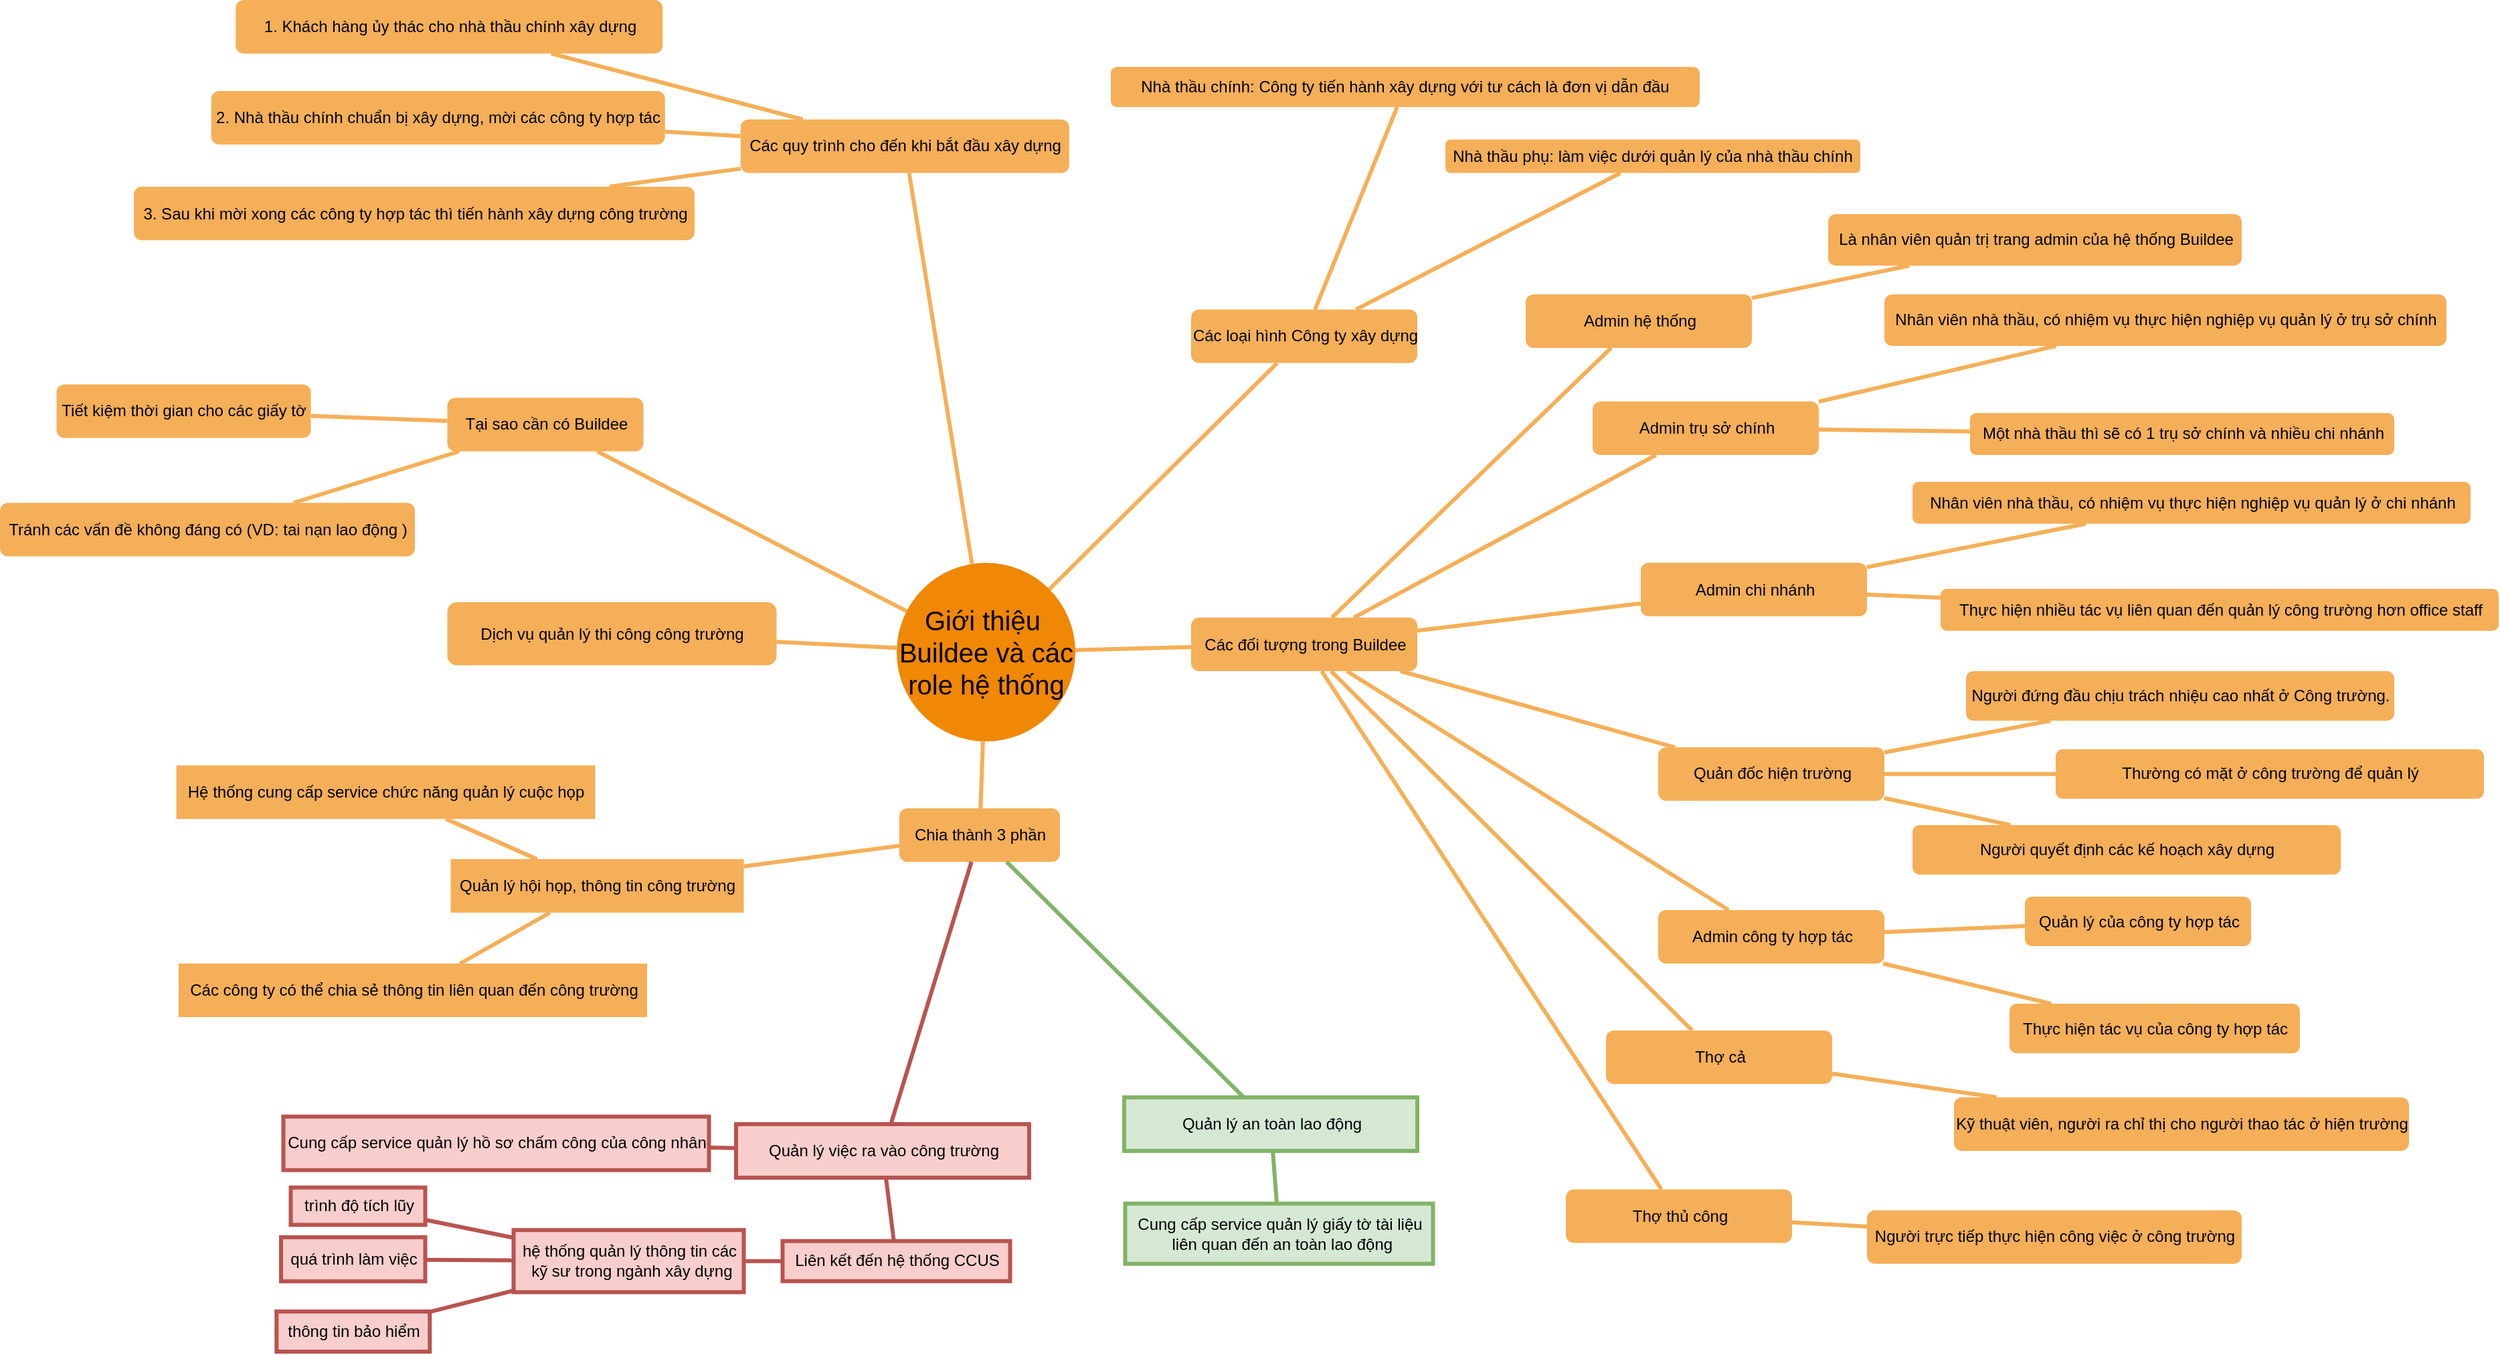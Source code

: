 <mxfile version="24.7.7">
  <diagram id="6a731a19-8d31-9384-78a2-239565b7b9f0" name="Page-1">
    <mxGraphModel dx="1434" dy="-99" grid="1" gridSize="10" guides="1" tooltips="1" connect="1" arrows="1" fold="1" page="1" pageScale="1" pageWidth="1169" pageHeight="827" background="none" math="0" shadow="0">
      <root>
        <mxCell id="0" />
        <mxCell id="1" parent="0" />
        <mxCell id="1351" value="&lt;div&gt;Giới thiệu&amp;nbsp;&lt;/div&gt;&lt;div&gt;Buildee và các role hệ thống&lt;/div&gt;" style="ellipse;whiteSpace=wrap;html=1;shadow=0;fontFamily=Helvetica;fontSize=20;fontColor=#000000;align=center;strokeWidth=3;fillColor=#F08705;strokeColor=none;gradientColor=none;" parent="1" vertex="1">
          <mxGeometry x="1100" y="1390.55" width="133.5" height="133.5" as="geometry" />
        </mxCell>
        <mxCell id="1392" value="&lt;div&gt;Quản lý hội họp, thông tin công trường&lt;/div&gt;" style="rounded=1;fillColor=#f5af58;strokeColor=none;strokeWidth=3;shadow=0;html=1;fontColor=#000000;arcSize=0;" parent="1" vertex="1">
          <mxGeometry x="766.75" y="1611.95" width="219" height="40" as="geometry" />
        </mxCell>
        <mxCell id="1393" value="&lt;div&gt;Dịch vụ quản lý thi công công trường&lt;/div&gt;" style="rounded=1;fillColor=#f5af58;strokeColor=none;strokeWidth=3;shadow=0;html=1;fontColor=#000000;" parent="1" vertex="1">
          <mxGeometry x="764.25" y="1420" width="246" height="47.1" as="geometry" />
        </mxCell>
        <mxCell id="1394" value="Chia thành 3 phần" style="rounded=1;fillColor=#f5af58;strokeColor=none;strokeWidth=3;shadow=0;html=1;fontColor=#000000;" parent="1" vertex="1">
          <mxGeometry x="1102" y="1574" width="120" height="40" as="geometry" />
        </mxCell>
        <mxCell id="1395" value="Tại sao cần có Buildee" style="rounded=1;fillColor=#f5af58;strokeColor=none;strokeWidth=3;shadow=0;html=1;fontColor=#000000;" parent="1" vertex="1">
          <mxGeometry x="764.25" y="1267.25" width="146.5" height="40" as="geometry" />
        </mxCell>
        <mxCell id="1396" value="Các loại hình Công ty xây dựng " style="rounded=1;fillColor=#f5af58;strokeColor=none;strokeWidth=3;shadow=0;html=1;fontColor=#000000;" parent="1" vertex="1">
          <mxGeometry x="1320" y="1201.25" width="169" height="40" as="geometry" />
        </mxCell>
        <mxCell id="1398" value="Các đối tượng trong Buildee" style="rounded=1;fillColor=#f5af58;strokeColor=none;strokeWidth=3;shadow=0;html=1;fontColor=#000000;" parent="1" vertex="1">
          <mxGeometry x="1320" y="1431.5" width="169" height="40" as="geometry" />
        </mxCell>
        <mxCell id="1404" value="" style="edgeStyle=none;endArrow=none;strokeWidth=3;strokeColor=#F5AF58;html=1;fontColor=#000000;" parent="1" source="1394" target="1392" edge="1">
          <mxGeometry x="3.5" y="21.5" width="100" height="100" as="geometry">
            <mxPoint x="124" y="1332.03" as="sourcePoint" />
            <mxPoint x="224" y="1232.03" as="targetPoint" />
          </mxGeometry>
        </mxCell>
        <mxCell id="1405" value="" style="edgeStyle=none;endArrow=none;strokeWidth=3;strokeColor=#F5AF58;html=1;fontColor=#000000;" parent="1" source="1351" target="1393" edge="1">
          <mxGeometry x="3.5" y="21.5" width="100" height="100" as="geometry">
            <mxPoint x="-45.5" y="986.5" as="sourcePoint" />
            <mxPoint x="54.5" y="886.5" as="targetPoint" />
          </mxGeometry>
        </mxCell>
        <mxCell id="1406" value="" style="edgeStyle=none;endArrow=none;strokeWidth=3;strokeColor=#F5AF58;html=1;fontColor=#000000;" parent="1" source="1351" target="1394" edge="1">
          <mxGeometry x="3.5" y="21.5" width="100" height="100" as="geometry">
            <mxPoint x="-45.5" y="986.5" as="sourcePoint" />
            <mxPoint x="54.5" y="886.5" as="targetPoint" />
          </mxGeometry>
        </mxCell>
        <mxCell id="1407" value="" style="edgeStyle=none;endArrow=none;strokeWidth=3;strokeColor=#F5AF58;html=1;fontColor=#000000;" parent="1" source="1351" target="1395" edge="1">
          <mxGeometry x="3.5" y="21.5" width="100" height="100" as="geometry">
            <mxPoint x="-45.5" y="986.5" as="sourcePoint" />
            <mxPoint x="54.5" y="886.5" as="targetPoint" />
          </mxGeometry>
        </mxCell>
        <mxCell id="1408" value="" style="edgeStyle=none;endArrow=none;strokeWidth=3;strokeColor=#F5AF58;html=1;fontColor=#000000;" parent="1" source="1351" target="1396" edge="1">
          <mxGeometry x="3.5" y="21.5" width="100" height="100" as="geometry">
            <mxPoint x="-45.5" y="986.5" as="sourcePoint" />
            <mxPoint x="54.5" y="886.5" as="targetPoint" />
          </mxGeometry>
        </mxCell>
        <mxCell id="1410" value="" style="edgeStyle=none;endArrow=none;strokeWidth=3;strokeColor=#F5AF58;html=1;fontColor=#000000;" parent="1" source="1351" target="1398" edge="1">
          <mxGeometry x="3.5" y="21.5" width="100" height="100" as="geometry">
            <mxPoint x="-45.5" y="986.5" as="sourcePoint" />
            <mxPoint x="54.5" y="886.5" as="targetPoint" />
          </mxGeometry>
        </mxCell>
        <mxCell id="aR4ORL12m2-zaJOlgM8f-1547" value="&lt;div&gt;Quản lý việc ra vào công trường &lt;br&gt;&lt;/div&gt;" style="rounded=1;fillColor=#f8cecc;strokeColor=#B85450;strokeWidth=3;shadow=0;html=1;arcSize=0;" parent="1" vertex="1">
          <mxGeometry x="980" y="1810" width="219" height="40" as="geometry" />
        </mxCell>
        <mxCell id="aR4ORL12m2-zaJOlgM8f-1553" value="" style="edgeStyle=none;endArrow=none;strokeWidth=3;strokeColor=#B85450;html=1;fontColor=#000000;" parent="1" source="1394" target="aR4ORL12m2-zaJOlgM8f-1547" edge="1">
          <mxGeometry x="3.5" y="21.5" width="100" height="100" as="geometry">
            <mxPoint x="1136.5" y="1696.52" as="sourcePoint" />
            <mxPoint x="1544.5" y="1332.64" as="targetPoint" />
          </mxGeometry>
        </mxCell>
        <mxCell id="aR4ORL12m2-zaJOlgM8f-1554" value="Tiết kiệm  thời gian  cho các giấy tờ" style="rounded=1;fillColor=#f5af58;strokeColor=none;strokeWidth=3;shadow=0;html=1;fontColor=#000000;" parent="1" vertex="1">
          <mxGeometry x="472.25" y="1257.25" width="190" height="40" as="geometry" />
        </mxCell>
        <mxCell id="aR4ORL12m2-zaJOlgM8f-1555" value="Tránh các vấn đề không đáng có (VD: tai nạn lao động )" style="rounded=1;fillColor=#f5af58;strokeColor=none;strokeWidth=3;shadow=0;html=1;fontColor=#000000;" parent="1" vertex="1">
          <mxGeometry x="430" y="1345.75" width="310" height="40" as="geometry" />
        </mxCell>
        <mxCell id="aR4ORL12m2-zaJOlgM8f-1558" value="" style="edgeStyle=none;endArrow=none;strokeWidth=3;strokeColor=#F5AF58;html=1;fontColor=#000000;" parent="1" source="1395" target="aR4ORL12m2-zaJOlgM8f-1554" edge="1">
          <mxGeometry x="3.5" y="21.5" width="100" height="100" as="geometry">
            <mxPoint x="599.5" y="1286.9" as="sourcePoint" />
            <mxPoint x="762.5" y="1295.9" as="targetPoint" />
          </mxGeometry>
        </mxCell>
        <mxCell id="aR4ORL12m2-zaJOlgM8f-1559" value="" style="edgeStyle=none;endArrow=none;strokeWidth=3;strokeColor=#F5AF58;html=1;fontColor=#000000;" parent="1" source="1395" target="aR4ORL12m2-zaJOlgM8f-1555" edge="1">
          <mxGeometry x="3.5" y="21.5" width="100" height="100" as="geometry">
            <mxPoint x="728.5" y="1366.3" as="sourcePoint" />
            <mxPoint x="799.5" y="1366.3" as="targetPoint" />
          </mxGeometry>
        </mxCell>
        <mxCell id="aR4ORL12m2-zaJOlgM8f-1560" value="Các quy trình cho đến khi bắt đầu xây dựng" style="rounded=1;fillColor=#f5af58;strokeColor=none;strokeWidth=3;shadow=0;html=1;fontColor=#000000;" parent="1" vertex="1">
          <mxGeometry x="983.37" y="1059.25" width="245.5" height="40" as="geometry" />
        </mxCell>
        <mxCell id="aR4ORL12m2-zaJOlgM8f-1561" value="" style="edgeStyle=none;endArrow=none;strokeWidth=3;strokeColor=#F5AF58;html=1;fontColor=#000000;" parent="1" source="1351" target="aR4ORL12m2-zaJOlgM8f-1560" edge="1">
          <mxGeometry x="3.5" y="21.5" width="100" height="100" as="geometry">
            <mxPoint x="1202.55" y="1187.5" as="sourcePoint" />
            <mxPoint x="1341.55" y="1106.5" as="targetPoint" />
          </mxGeometry>
        </mxCell>
        <mxCell id="aR4ORL12m2-zaJOlgM8f-1562" value="Nhà thầu chính: Công ty tiến hành xây dựng với tư cách là đơn vị dẫn đầu" style="whiteSpace=wrap;html=1;fillColor=#f5af58;strokeColor=none;fontColor=#000000;rounded=1;strokeWidth=3;shadow=0;" parent="1" vertex="1">
          <mxGeometry x="1260" y="1020" width="440" height="30" as="geometry" />
        </mxCell>
        <mxCell id="aR4ORL12m2-zaJOlgM8f-1564" value="" style="edgeStyle=none;endArrow=none;strokeWidth=3;strokeColor=#F5AF58;html=1;fontColor=#000000;" parent="1" source="1396" target="aR4ORL12m2-zaJOlgM8f-1562" edge="1">
          <mxGeometry x="3.5" y="21.5" width="100" height="100" as="geometry">
            <mxPoint x="1255.5" y="679" as="sourcePoint" />
            <mxPoint x="1315.5" y="670" as="targetPoint" />
            <Array as="points" />
          </mxGeometry>
        </mxCell>
        <mxCell id="aR4ORL12m2-zaJOlgM8f-1567" value="Nhà thầu phụ: làm việc dưới  quản lý của nhà thầu chính" style="whiteSpace=wrap;html=1;fillColor=#f5af58;strokeColor=none;fontColor=#000000;rounded=1;strokeWidth=3;shadow=0;" parent="1" vertex="1">
          <mxGeometry x="1510" y="1074.25" width="310" height="25" as="geometry" />
        </mxCell>
        <mxCell id="aR4ORL12m2-zaJOlgM8f-1568" value="" style="edgeStyle=none;endArrow=none;strokeWidth=3;strokeColor=#F5AF58;html=1;fontColor=#000000;" parent="1" source="1396" target="aR4ORL12m2-zaJOlgM8f-1567" edge="1">
          <mxGeometry x="3.5" y="21.5" width="100" height="100" as="geometry">
            <mxPoint x="1434.15" y="846.504" as="sourcePoint" />
            <mxPoint x="1673.496" y="809.55" as="targetPoint" />
            <Array as="points" />
          </mxGeometry>
        </mxCell>
        <mxCell id="aR4ORL12m2-zaJOlgM8f-1570" value="1. Khách hàng ủy thác cho nhà thầu chính xây dựng" style="rounded=1;fillColor=#f5af58;strokeColor=none;strokeWidth=3;shadow=0;html=1;fontColor=#000000;" parent="1" vertex="1">
          <mxGeometry x="606.12" y="970" width="319" height="40" as="geometry" />
        </mxCell>
        <mxCell id="aR4ORL12m2-zaJOlgM8f-1571" value="2. Nhà thầu chính  chuẩn bị xây dựng, mời các công ty hợp tác  " style="rounded=1;fillColor=#f5af58;strokeColor=none;strokeWidth=3;shadow=0;html=1;fontColor=#000000;" parent="1" vertex="1">
          <mxGeometry x="587.87" y="1038" width="339" height="40" as="geometry" />
        </mxCell>
        <mxCell id="aR4ORL12m2-zaJOlgM8f-1572" value="3. Sau khi  mời xong các công ty hợp tác thì  tiến hành xây dựng công trường" style="rounded=1;fillColor=#f5af58;strokeColor=none;strokeWidth=3;shadow=0;html=1;fontColor=#000000;" parent="1" vertex="1">
          <mxGeometry x="530" y="1109.5" width="419" height="40" as="geometry" />
        </mxCell>
        <mxCell id="aR4ORL12m2-zaJOlgM8f-1573" value="" style="edgeStyle=none;endArrow=none;strokeWidth=3;strokeColor=#F5AF58;html=1;fontColor=#000000;" parent="1" source="aR4ORL12m2-zaJOlgM8f-1560" target="aR4ORL12m2-zaJOlgM8f-1570" edge="1">
          <mxGeometry x="3.5" y="21.5" width="100" height="100" as="geometry">
            <mxPoint x="1265.87" y="496" as="sourcePoint" />
            <mxPoint x="1437.87" y="493" as="targetPoint" />
            <Array as="points" />
          </mxGeometry>
        </mxCell>
        <mxCell id="aR4ORL12m2-zaJOlgM8f-1574" value="" style="edgeStyle=none;endArrow=none;strokeWidth=3;strokeColor=#F5AF58;html=1;fontColor=#000000;" parent="1" source="aR4ORL12m2-zaJOlgM8f-1560" target="aR4ORL12m2-zaJOlgM8f-1571" edge="1">
          <mxGeometry x="3.5" y="21.5" width="100" height="100" as="geometry">
            <mxPoint x="1354.47" y="687.69" as="sourcePoint" />
            <mxPoint x="1451.47" y="674.69" as="targetPoint" />
            <Array as="points" />
          </mxGeometry>
        </mxCell>
        <mxCell id="aR4ORL12m2-zaJOlgM8f-1575" value="" style="edgeStyle=none;endArrow=none;strokeWidth=3;strokeColor=#F5AF58;html=1;fontColor=#000000;" parent="1" source="aR4ORL12m2-zaJOlgM8f-1560" target="aR4ORL12m2-zaJOlgM8f-1572" edge="1">
          <mxGeometry x="3.5" y="21.5" width="100" height="100" as="geometry">
            <mxPoint x="1382.37" y="667.62" as="sourcePoint" />
            <mxPoint x="1467.37" y="667.62" as="targetPoint" />
            <Array as="points" />
          </mxGeometry>
        </mxCell>
        <mxCell id="aR4ORL12m2-zaJOlgM8f-1576" value="Admin hệ thống" style="rounded=1;fillColor=#f5af58;strokeColor=none;strokeWidth=3;shadow=0;html=1;fontColor=#000000;" parent="1" vertex="1">
          <mxGeometry x="1570" y="1190" width="169" height="40" as="geometry" />
        </mxCell>
        <mxCell id="aR4ORL12m2-zaJOlgM8f-1577" value="Admin trụ sở chính " style="rounded=1;fillColor=#f5af58;strokeColor=none;strokeWidth=3;shadow=0;html=1;fontColor=#000000;" parent="1" vertex="1">
          <mxGeometry x="1620" y="1270" width="169" height="40" as="geometry" />
        </mxCell>
        <mxCell id="aR4ORL12m2-zaJOlgM8f-1578" value="Admin chi nhánh" style="rounded=1;fillColor=#f5af58;strokeColor=none;strokeWidth=3;shadow=0;html=1;fontColor=#000000;" parent="1" vertex="1">
          <mxGeometry x="1656" y="1390.55" width="169" height="40" as="geometry" />
        </mxCell>
        <mxCell id="aR4ORL12m2-zaJOlgM8f-1579" value="Quản đốc hiện trường " style="rounded=1;fillColor=#f5af58;strokeColor=none;strokeWidth=3;shadow=0;html=1;fontColor=#000000;" parent="1" vertex="1">
          <mxGeometry x="1669" y="1528.4" width="169" height="40" as="geometry" />
        </mxCell>
        <mxCell id="aR4ORL12m2-zaJOlgM8f-1580" value="Admin công ty hợp tác " style="rounded=1;fillColor=#f5af58;strokeColor=none;strokeWidth=3;shadow=0;html=1;fontColor=#000000;" parent="1" vertex="1">
          <mxGeometry x="1669" y="1650" width="169" height="40" as="geometry" />
        </mxCell>
        <mxCell id="aR4ORL12m2-zaJOlgM8f-1581" value="Thợ cả" style="rounded=1;fillColor=#f5af58;strokeColor=none;strokeWidth=3;shadow=0;html=1;fontColor=#000000;" parent="1" vertex="1">
          <mxGeometry x="1630" y="1740" width="169" height="40" as="geometry" />
        </mxCell>
        <mxCell id="aR4ORL12m2-zaJOlgM8f-1582" value="Thợ thủ công" style="rounded=1;fillColor=#f5af58;strokeColor=none;strokeWidth=3;shadow=0;html=1;fontColor=#000000;" parent="1" vertex="1">
          <mxGeometry x="1600" y="1858.7" width="169" height="40" as="geometry" />
        </mxCell>
        <mxCell id="aR4ORL12m2-zaJOlgM8f-1583" value="" style="edgeStyle=none;endArrow=none;strokeWidth=3;strokeColor=#F5AF58;html=1;fontColor=#000000;" parent="1" source="1398" target="aR4ORL12m2-zaJOlgM8f-1576" edge="1">
          <mxGeometry x="3.5" y="21.5" width="100" height="100" as="geometry">
            <mxPoint x="1406.58" y="1472.98" as="sourcePoint" />
            <mxPoint x="1571.58" y="1287.98" as="targetPoint" />
          </mxGeometry>
        </mxCell>
        <mxCell id="aR4ORL12m2-zaJOlgM8f-1584" value="" style="edgeStyle=none;endArrow=none;strokeWidth=3;strokeColor=#F5AF58;html=1;fontColor=#000000;" parent="1" source="1398" target="aR4ORL12m2-zaJOlgM8f-1577" edge="1">
          <mxGeometry x="3.5" y="21.5" width="100" height="100" as="geometry">
            <mxPoint x="1406.58" y="1472.98" as="sourcePoint" />
            <mxPoint x="1571.58" y="1287.98" as="targetPoint" />
          </mxGeometry>
        </mxCell>
        <mxCell id="aR4ORL12m2-zaJOlgM8f-1585" value="" style="edgeStyle=none;endArrow=none;strokeWidth=3;strokeColor=#F5AF58;html=1;fontColor=#000000;" parent="1" source="1398" target="aR4ORL12m2-zaJOlgM8f-1578" edge="1">
          <mxGeometry x="3.5" y="21.5" width="100" height="100" as="geometry">
            <mxPoint x="1406.58" y="1472.98" as="sourcePoint" />
            <mxPoint x="1571.58" y="1287.98" as="targetPoint" />
          </mxGeometry>
        </mxCell>
        <mxCell id="aR4ORL12m2-zaJOlgM8f-1586" value="" style="edgeStyle=none;endArrow=none;strokeWidth=3;strokeColor=#F5AF58;html=1;fontColor=#000000;" parent="1" source="1398" target="aR4ORL12m2-zaJOlgM8f-1579" edge="1">
          <mxGeometry x="3.5" y="21.5" width="100" height="100" as="geometry">
            <mxPoint x="1406.58" y="1472.98" as="sourcePoint" />
            <mxPoint x="1571.58" y="1287.98" as="targetPoint" />
          </mxGeometry>
        </mxCell>
        <mxCell id="aR4ORL12m2-zaJOlgM8f-1587" value="" style="edgeStyle=none;endArrow=none;strokeWidth=3;strokeColor=#F5AF58;html=1;fontColor=#000000;" parent="1" source="1398" target="aR4ORL12m2-zaJOlgM8f-1580" edge="1">
          <mxGeometry x="3.5" y="21.5" width="100" height="100" as="geometry">
            <mxPoint x="1406.58" y="1472.98" as="sourcePoint" />
            <mxPoint x="1571.58" y="1287.98" as="targetPoint" />
          </mxGeometry>
        </mxCell>
        <mxCell id="aR4ORL12m2-zaJOlgM8f-1588" value="" style="edgeStyle=none;endArrow=none;strokeWidth=3;strokeColor=#F5AF58;html=1;fontColor=#000000;" parent="1" source="1398" target="aR4ORL12m2-zaJOlgM8f-1581" edge="1">
          <mxGeometry x="3.5" y="21.5" width="100" height="100" as="geometry">
            <mxPoint x="1406.58" y="1472.98" as="sourcePoint" />
            <mxPoint x="1571.58" y="1287.98" as="targetPoint" />
          </mxGeometry>
        </mxCell>
        <mxCell id="aR4ORL12m2-zaJOlgM8f-1589" value="" style="edgeStyle=none;endArrow=none;strokeWidth=3;strokeColor=#F5AF58;html=1;fontColor=#000000;" parent="1" source="1398" target="aR4ORL12m2-zaJOlgM8f-1582" edge="1">
          <mxGeometry x="3.5" y="21.5" width="100" height="100" as="geometry">
            <mxPoint x="1406.58" y="1472.98" as="sourcePoint" />
            <mxPoint x="1571.58" y="1287.98" as="targetPoint" />
          </mxGeometry>
        </mxCell>
        <mxCell id="aR4ORL12m2-zaJOlgM8f-1590" value="" style="edgeStyle=none;endArrow=none;strokeWidth=3;strokeColor=#82b366;html=1;fontColor=#000000;fillColor=#d5e8d4;" parent="1" source="1394" target="aR4ORL12m2-zaJOlgM8f-1546" edge="1">
          <mxGeometry x="3.5" y="21.5" width="100" height="100" as="geometry">
            <mxPoint x="1120" y="1188.53" as="sourcePoint" />
            <mxPoint x="967.688" y="1145.53" as="targetPoint" />
          </mxGeometry>
        </mxCell>
        <mxCell id="aR4ORL12m2-zaJOlgM8f-1546" value="&lt;div&gt;Quản lý an toàn lao động&lt;br&gt;&lt;/div&gt;" style="rounded=1;fillColor=#d5e8d4;strokeColor=#82b366;strokeWidth=3;shadow=0;html=1;arcSize=0;" parent="1" vertex="1">
          <mxGeometry x="1270" y="1790" width="219" height="40" as="geometry" />
        </mxCell>
        <mxCell id="aR4ORL12m2-zaJOlgM8f-1592" value="Hệ thống cung cấp service chức năng quản lý cuộc họp" style="rounded=1;fillColor=#f5af58;strokeColor=none;strokeWidth=3;shadow=0;html=1;fontColor=#000000;arcSize=0;" parent="1" vertex="1">
          <mxGeometry x="561.75" y="1541.95" width="313" height="40" as="geometry" />
        </mxCell>
        <mxCell id="aR4ORL12m2-zaJOlgM8f-1593" value="" style="edgeStyle=none;endArrow=none;strokeWidth=3;strokeColor=#F5AF58;html=1;fontColor=#000000;" parent="1" source="aR4ORL12m2-zaJOlgM8f-1592" target="1392" edge="1">
          <mxGeometry x="3.5" y="21.5" width="100" height="100" as="geometry">
            <mxPoint x="25.75" y="1762.03" as="sourcePoint" />
            <mxPoint x="125.75" y="1662.03" as="targetPoint" />
          </mxGeometry>
        </mxCell>
        <mxCell id="aR4ORL12m2-zaJOlgM8f-1594" value="Các công ty có thể chia sẻ thông tin liên quan đến công trường " style="rounded=1;fillColor=#f5af58;strokeColor=none;strokeWidth=3;shadow=0;html=1;fontColor=#000000;arcSize=0;" parent="1" vertex="1">
          <mxGeometry x="563.5" y="1690" width="350" height="40" as="geometry" />
        </mxCell>
        <mxCell id="aR4ORL12m2-zaJOlgM8f-1595" value="" style="edgeStyle=none;endArrow=none;strokeWidth=3;strokeColor=#F5AF58;html=1;fontColor=#000000;" parent="1" source="aR4ORL12m2-zaJOlgM8f-1592" target="1392" edge="1">
          <mxGeometry x="3.5" y="21.5" width="100" height="100" as="geometry">
            <mxPoint x="25.75" y="1762.03" as="sourcePoint" />
            <mxPoint x="125.75" y="1662.03" as="targetPoint" />
          </mxGeometry>
        </mxCell>
        <mxCell id="aR4ORL12m2-zaJOlgM8f-1596" value="" style="edgeStyle=none;endArrow=none;strokeWidth=3;strokeColor=#F5AF58;html=1;fontColor=#000000;" parent="1" source="aR4ORL12m2-zaJOlgM8f-1594" target="1392" edge="1">
          <mxGeometry x="3.5" y="21.5" width="100" height="100" as="geometry">
            <mxPoint x="25.75" y="1762.03" as="sourcePoint" />
            <mxPoint x="125.75" y="1662.03" as="targetPoint" />
          </mxGeometry>
        </mxCell>
        <mxCell id="aR4ORL12m2-zaJOlgM8f-1597" value="&lt;div&gt;Cung cấp service quản lý  giấy tờ tài liệu&lt;/div&gt;&lt;div&gt;&amp;nbsp;liên quan đến an toàn lao động &lt;/div&gt;" style="rounded=1;fillColor=#d5e8d4;strokeColor=#82b366;strokeWidth=3;shadow=0;html=1;arcSize=0;" parent="1" vertex="1">
          <mxGeometry x="1270.75" y="1869.35" width="230" height="45" as="geometry" />
        </mxCell>
        <mxCell id="aR4ORL12m2-zaJOlgM8f-1598" value="" style="edgeStyle=none;endArrow=none;strokeWidth=3;strokeColor=#82b366;html=1;fontColor=#000000;fillColor=#d5e8d4;" parent="1" source="aR4ORL12m2-zaJOlgM8f-1597" target="aR4ORL12m2-zaJOlgM8f-1546" edge="1">
          <mxGeometry x="3.5" y="21.5" width="100" height="100" as="geometry">
            <mxPoint x="1140.75" y="1713" as="sourcePoint" />
            <mxPoint x="988.438" y="1670.0" as="targetPoint" />
          </mxGeometry>
        </mxCell>
        <mxCell id="aR4ORL12m2-zaJOlgM8f-1599" value="Cung cấp service quản lý hồ sơ chấm công của công nhân" style="rounded=1;fillColor=#f8cecc;strokeColor=#b85450;strokeWidth=3;shadow=0;html=1;arcSize=0;" parent="1" vertex="1">
          <mxGeometry x="641.75" y="1804.35" width="318" height="40" as="geometry" />
        </mxCell>
        <mxCell id="aR4ORL12m2-zaJOlgM8f-1600" value="" style="edgeStyle=none;endArrow=none;strokeWidth=3;strokeColor=#B85450;html=1;fontColor=#000000;" parent="1" source="aR4ORL12m2-zaJOlgM8f-1599" target="aR4ORL12m2-zaJOlgM8f-1547" edge="1">
          <mxGeometry x="3.5" y="21.5" width="100" height="100" as="geometry">
            <mxPoint x="1536.75" y="1983.99" as="sourcePoint" />
            <mxPoint x="1681.75" y="1969.99" as="targetPoint" />
          </mxGeometry>
        </mxCell>
        <mxCell id="aR4ORL12m2-zaJOlgM8f-1601" value="Liên kết đến hệ thống CCUS" style="rounded=1;fillColor=#f8cecc;strokeColor=#B85450;strokeWidth=3;shadow=0;html=1;arcSize=0;" parent="1" vertex="1">
          <mxGeometry x="1014.75" y="1897.35" width="170" height="30" as="geometry" />
        </mxCell>
        <mxCell id="aR4ORL12m2-zaJOlgM8f-1602" value="" style="edgeStyle=none;endArrow=none;strokeWidth=3;strokeColor=#B85450;html=1;fontColor=#000000;" parent="1" source="aR4ORL12m2-zaJOlgM8f-1601" target="aR4ORL12m2-zaJOlgM8f-1547" edge="1">
          <mxGeometry x="3.5" y="21.5" width="100" height="100" as="geometry">
            <mxPoint x="1536.75" y="1983.99" as="sourcePoint" />
            <mxPoint x="1681.75" y="1969.99" as="targetPoint" />
          </mxGeometry>
        </mxCell>
        <mxCell id="aR4ORL12m2-zaJOlgM8f-1603" value="&lt;div&gt;hệ thống quản lý thông tin các&lt;/div&gt;&lt;div&gt;&amp;nbsp;kỹ sư trong ngành xây dựng&lt;/div&gt;" style="rounded=1;fillColor=#f8cecc;strokeColor=#b85450;strokeWidth=3;shadow=0;html=1;arcSize=0;" parent="1" vertex="1">
          <mxGeometry x="813.75" y="1889.12" width="172" height="46.45" as="geometry" />
        </mxCell>
        <mxCell id="aR4ORL12m2-zaJOlgM8f-1604" value="" style="edgeStyle=none;endArrow=none;strokeWidth=3;strokeColor=#B85450;html=1;fontColor=#000000;fillColor=#f8cecc;" parent="1" source="aR4ORL12m2-zaJOlgM8f-1601" target="aR4ORL12m2-zaJOlgM8f-1603" edge="1">
          <mxGeometry x="3.5" y="21.5" width="100" height="100" as="geometry">
            <mxPoint x="1536.75" y="1983.99" as="sourcePoint" />
            <mxPoint x="1681.75" y="1969.99" as="targetPoint" />
          </mxGeometry>
        </mxCell>
        <mxCell id="aR4ORL12m2-zaJOlgM8f-1605" value="trình độ tích lũy" style="rounded=1;fillColor=#f8cecc;strokeColor=#B85450;strokeWidth=3;shadow=0;html=1;arcSize=0;" parent="1" vertex="1">
          <mxGeometry x="647.25" y="1857.35" width="100.5" height="27.9" as="geometry" />
        </mxCell>
        <mxCell id="aR4ORL12m2-zaJOlgM8f-1606" value="thông tin bảo hiểm" style="rounded=1;fillColor=#f8cecc;strokeColor=#B85450;strokeWidth=3;shadow=0;html=1;arcSize=0;" parent="1" vertex="1">
          <mxGeometry x="636.63" y="1950.0" width="114.5" height="30" as="geometry" />
        </mxCell>
        <mxCell id="aR4ORL12m2-zaJOlgM8f-1607" value="quá trình làm việc" style="rounded=1;fillColor=#f8cecc;strokeColor=#B85450;strokeWidth=3;shadow=0;html=1;arcSize=0;" parent="1" vertex="1">
          <mxGeometry x="640" y="1894.52" width="107.75" height="32.9" as="geometry" />
        </mxCell>
        <mxCell id="aR4ORL12m2-zaJOlgM8f-1608" value="" style="edgeStyle=none;endArrow=none;strokeWidth=3;strokeColor=#B85450;html=1;fontColor=#000000;" parent="1" source="aR4ORL12m2-zaJOlgM8f-1605" target="aR4ORL12m2-zaJOlgM8f-1603" edge="1">
          <mxGeometry x="3.5" y="21.5" width="100" height="100" as="geometry">
            <mxPoint x="1536.75" y="1983.99" as="sourcePoint" />
            <mxPoint x="1681.75" y="1969.99" as="targetPoint" />
          </mxGeometry>
        </mxCell>
        <mxCell id="aR4ORL12m2-zaJOlgM8f-1609" value="" style="edgeStyle=none;endArrow=none;strokeWidth=3;strokeColor=#B85450;html=1;fontColor=#000000;" parent="1" source="aR4ORL12m2-zaJOlgM8f-1607" target="aR4ORL12m2-zaJOlgM8f-1603" edge="1">
          <mxGeometry x="3.5" y="21.5" width="100" height="100" as="geometry">
            <mxPoint x="1536.75" y="1983.99" as="sourcePoint" />
            <mxPoint x="1681.75" y="1969.99" as="targetPoint" />
          </mxGeometry>
        </mxCell>
        <mxCell id="aR4ORL12m2-zaJOlgM8f-1610" value="" style="edgeStyle=none;endArrow=none;strokeWidth=3;strokeColor=#B85450;html=1;fontColor=#000000;" parent="1" source="aR4ORL12m2-zaJOlgM8f-1606" target="aR4ORL12m2-zaJOlgM8f-1603" edge="1">
          <mxGeometry x="3.5" y="21.5" width="100" height="100" as="geometry">
            <mxPoint x="747.75" y="1940.642" as="sourcePoint" />
            <mxPoint x="1681.75" y="1969.99" as="targetPoint" />
          </mxGeometry>
        </mxCell>
        <mxCell id="aR4ORL12m2-zaJOlgM8f-1613" value="Là nhân viên quản trị trang admin của hệ thống Buildee" style="rounded=1;fillColor=#f5af58;strokeColor=none;strokeWidth=3;shadow=0;html=1;fontColor=#000000;" parent="1" vertex="1">
          <mxGeometry x="1796" y="1130" width="309" height="38.5" as="geometry" />
        </mxCell>
        <mxCell id="aR4ORL12m2-zaJOlgM8f-1614" value="" style="edgeStyle=none;endArrow=none;strokeWidth=3;strokeColor=#F5AF58;html=1;fontColor=#000000;" parent="1" source="aR4ORL12m2-zaJOlgM8f-1613" target="aR4ORL12m2-zaJOlgM8f-1576" edge="1">
          <mxGeometry x="3.5" y="21.5" width="100" height="100" as="geometry">
            <mxPoint x="1440" y="1432" as="sourcePoint" />
            <mxPoint x="1688" y="1292" as="targetPoint" />
            <Array as="points" />
          </mxGeometry>
        </mxCell>
        <mxCell id="aR4ORL12m2-zaJOlgM8f-1615" value="Nhân viên  nhà thầu, có nhiệm vụ  thực hiện  nghiệp vụ quản lý ở trụ sở chính" style="rounded=1;fillColor=#f5af58;strokeColor=none;strokeWidth=3;shadow=0;html=1;fontColor=#000000;" parent="1" vertex="1">
          <mxGeometry x="1838" y="1190" width="420" height="38.5" as="geometry" />
        </mxCell>
        <mxCell id="aR4ORL12m2-zaJOlgM8f-1617" value="" style="edgeStyle=none;endArrow=none;strokeWidth=3;strokeColor=#F5AF58;html=1;fontColor=#000000;" parent="1" source="aR4ORL12m2-zaJOlgM8f-1615" target="aR4ORL12m2-zaJOlgM8f-1577" edge="1">
          <mxGeometry x="3.5" y="21.5" width="100" height="100" as="geometry">
            <mxPoint x="1440" y="1432" as="sourcePoint" />
            <mxPoint x="1688" y="1292" as="targetPoint" />
            <Array as="points" />
          </mxGeometry>
        </mxCell>
        <mxCell id="aR4ORL12m2-zaJOlgM8f-1618" value="Một nhà thầu thì sẽ có 1 trụ sở chính và nhiều chi nhánh" style="rounded=1;fillColor=#f5af58;strokeColor=none;strokeWidth=3;shadow=0;html=1;fontColor=#000000;" parent="1" vertex="1">
          <mxGeometry x="1902" y="1278.6" width="317" height="31.4" as="geometry" />
        </mxCell>
        <mxCell id="aR4ORL12m2-zaJOlgM8f-1619" value="" style="edgeStyle=none;endArrow=none;strokeWidth=3;strokeColor=#F5AF58;html=1;fontColor=#000000;" parent="1" source="aR4ORL12m2-zaJOlgM8f-1618" target="aR4ORL12m2-zaJOlgM8f-1577" edge="1">
          <mxGeometry x="3.5" y="21.5" width="100" height="100" as="geometry">
            <mxPoint x="1440" y="1432" as="sourcePoint" />
            <mxPoint x="1688" y="1292" as="targetPoint" />
            <Array as="points" />
          </mxGeometry>
        </mxCell>
        <mxCell id="aR4ORL12m2-zaJOlgM8f-1620" value="Nhân viên nhà thầu, có nhiệm vụ thực hiện nghiệp vụ quản lý ở chi nhánh" style="rounded=1;fillColor=#f5af58;strokeColor=none;strokeWidth=3;shadow=0;html=1;fontColor=#000000;" parent="1" vertex="1">
          <mxGeometry x="1859" y="1330" width="417" height="31.4" as="geometry" />
        </mxCell>
        <mxCell id="aR4ORL12m2-zaJOlgM8f-1621" value="" style="edgeStyle=none;endArrow=none;strokeWidth=3;strokeColor=#F5AF58;html=1;fontColor=#000000;" parent="1" source="aR4ORL12m2-zaJOlgM8f-1620" target="aR4ORL12m2-zaJOlgM8f-1578" edge="1">
          <mxGeometry x="3.5" y="21.5" width="100" height="100" as="geometry">
            <mxPoint x="1440" y="1432" as="sourcePoint" />
            <mxPoint x="1688" y="1292" as="targetPoint" />
            <Array as="points" />
          </mxGeometry>
        </mxCell>
        <mxCell id="aR4ORL12m2-zaJOlgM8f-1624" value="Thực hiện nhiều tác vụ liên quan đến quản lý công trường  hơn office staff" style="rounded=1;fillColor=#f5af58;strokeColor=none;strokeWidth=3;shadow=0;html=1;fontColor=#000000;" parent="1" vertex="1">
          <mxGeometry x="1880" y="1410" width="417" height="31.4" as="geometry" />
        </mxCell>
        <mxCell id="aR4ORL12m2-zaJOlgM8f-1625" value="" style="edgeStyle=none;endArrow=none;strokeWidth=3;strokeColor=#F5AF58;html=1;fontColor=#000000;" parent="1" source="aR4ORL12m2-zaJOlgM8f-1624" target="aR4ORL12m2-zaJOlgM8f-1578" edge="1">
          <mxGeometry x="3.5" y="21.5" width="100" height="100" as="geometry">
            <mxPoint x="1440" y="1432" as="sourcePoint" />
            <mxPoint x="1688" y="1292" as="targetPoint" />
            <Array as="points" />
          </mxGeometry>
        </mxCell>
        <mxCell id="aR4ORL12m2-zaJOlgM8f-1626" value="Người đứng đầu chịu trách nhiệu cao nhất ở Công trường." style="rounded=1;fillColor=#f5af58;strokeColor=none;strokeWidth=3;shadow=0;html=1;fontColor=#000000;" parent="1" vertex="1">
          <mxGeometry x="1899" y="1471.5" width="320" height="37" as="geometry" />
        </mxCell>
        <mxCell id="aR4ORL12m2-zaJOlgM8f-1627" value="" style="edgeStyle=none;endArrow=none;strokeWidth=3;strokeColor=#F5AF58;html=1;fontColor=#000000;" parent="1" source="aR4ORL12m2-zaJOlgM8f-1626" target="aR4ORL12m2-zaJOlgM8f-1579" edge="1">
          <mxGeometry x="3.5" y="21.5" width="100" height="100" as="geometry">
            <mxPoint x="1440" y="1432" as="sourcePoint" />
            <mxPoint x="1688" y="1292" as="targetPoint" />
            <Array as="points" />
          </mxGeometry>
        </mxCell>
        <mxCell id="aR4ORL12m2-zaJOlgM8f-1628" value="Thường  có mặt ở công trường để quản lý " style="rounded=1;fillColor=#f5af58;strokeColor=none;strokeWidth=3;shadow=0;html=1;fontColor=#000000;" parent="1" vertex="1">
          <mxGeometry x="1966" y="1529.9" width="320" height="37" as="geometry" />
        </mxCell>
        <mxCell id="aR4ORL12m2-zaJOlgM8f-1630" value="Người quyết định các kế hoạch xây dựng" style="rounded=1;fillColor=#f5af58;strokeColor=none;strokeWidth=3;shadow=0;html=1;fontColor=#000000;" parent="1" vertex="1">
          <mxGeometry x="1859" y="1586.45" width="320" height="37" as="geometry" />
        </mxCell>
        <mxCell id="aR4ORL12m2-zaJOlgM8f-1631" value="" style="edgeStyle=none;endArrow=none;strokeWidth=3;strokeColor=#F5AF58;html=1;fontColor=#000000;" parent="1" source="aR4ORL12m2-zaJOlgM8f-1628" target="aR4ORL12m2-zaJOlgM8f-1579" edge="1">
          <mxGeometry x="3.5" y="21.5" width="100" height="100" as="geometry">
            <mxPoint x="1440" y="1432" as="sourcePoint" />
            <mxPoint x="1688" y="1292" as="targetPoint" />
            <Array as="points" />
          </mxGeometry>
        </mxCell>
        <mxCell id="aR4ORL12m2-zaJOlgM8f-1632" value="" style="edgeStyle=none;endArrow=none;strokeWidth=3;strokeColor=#F5AF58;html=1;fontColor=#000000;" parent="1" source="aR4ORL12m2-zaJOlgM8f-1630" target="aR4ORL12m2-zaJOlgM8f-1579" edge="1">
          <mxGeometry x="3.5" y="21.5" width="100" height="100" as="geometry">
            <mxPoint x="1440" y="1432" as="sourcePoint" />
            <mxPoint x="1688" y="1292" as="targetPoint" />
            <Array as="points" />
          </mxGeometry>
        </mxCell>
        <mxCell id="aR4ORL12m2-zaJOlgM8f-1635" value="Quản lý của công ty hợp tác" style="rounded=1;fillColor=#f5af58;strokeColor=none;strokeWidth=3;shadow=0;html=1;fontColor=#000000;" parent="1" vertex="1">
          <mxGeometry x="1943" y="1640" width="169" height="37" as="geometry" />
        </mxCell>
        <mxCell id="aR4ORL12m2-zaJOlgM8f-1636" value="" style="edgeStyle=none;endArrow=none;strokeWidth=3;strokeColor=#F5AF58;html=1;fontColor=#000000;" parent="1" source="aR4ORL12m2-zaJOlgM8f-1635" target="aR4ORL12m2-zaJOlgM8f-1580" edge="1">
          <mxGeometry x="3.5" y="21.5" width="100" height="100" as="geometry">
            <mxPoint x="1440" y="1432" as="sourcePoint" />
            <mxPoint x="1688" y="1292" as="targetPoint" />
            <Array as="points" />
          </mxGeometry>
        </mxCell>
        <mxCell id="aR4ORL12m2-zaJOlgM8f-1637" value="Thực hiện tác vụ  của công ty hợp tác" style="rounded=1;fillColor=#f5af58;strokeColor=none;strokeWidth=3;shadow=0;html=1;fontColor=#000000;" parent="1" vertex="1">
          <mxGeometry x="1931.5" y="1720" width="217" height="37" as="geometry" />
        </mxCell>
        <mxCell id="aR4ORL12m2-zaJOlgM8f-1638" value="" style="edgeStyle=none;endArrow=none;strokeWidth=3;strokeColor=#F5AF58;html=1;fontColor=#000000;" parent="1" source="aR4ORL12m2-zaJOlgM8f-1637" target="aR4ORL12m2-zaJOlgM8f-1580" edge="1">
          <mxGeometry x="3.5" y="21.5" width="100" height="100" as="geometry">
            <mxPoint x="1440" y="1432" as="sourcePoint" />
            <mxPoint x="1688" y="1292" as="targetPoint" />
            <Array as="points" />
          </mxGeometry>
        </mxCell>
        <mxCell id="aR4ORL12m2-zaJOlgM8f-1639" value="Kỹ thuật viên, người ra chỉ thị cho người thao tác ở hiện trường" style="rounded=1;fillColor=#f5af58;strokeColor=none;strokeWidth=3;shadow=0;html=1;fontColor=#000000;" parent="1" vertex="1">
          <mxGeometry x="1890" y="1790" width="340" height="40" as="geometry" />
        </mxCell>
        <mxCell id="aR4ORL12m2-zaJOlgM8f-1640" value="" style="edgeStyle=none;endArrow=none;strokeWidth=3;strokeColor=#F5AF58;html=1;fontColor=#000000;" parent="1" source="aR4ORL12m2-zaJOlgM8f-1639" target="aR4ORL12m2-zaJOlgM8f-1581" edge="1">
          <mxGeometry x="3.5" y="21.5" width="100" height="100" as="geometry">
            <mxPoint x="1440" y="1432" as="sourcePoint" />
            <mxPoint x="1688" y="1292" as="targetPoint" />
            <Array as="points" />
          </mxGeometry>
        </mxCell>
        <mxCell id="aR4ORL12m2-zaJOlgM8f-1641" value="Người trực tiếp thực hiện công việc ở công trường" style="rounded=1;fillColor=#f5af58;strokeColor=none;strokeWidth=3;shadow=0;html=1;fontColor=#000000;" parent="1" vertex="1">
          <mxGeometry x="1825" y="1874.35" width="280" height="40" as="geometry" />
        </mxCell>
        <mxCell id="aR4ORL12m2-zaJOlgM8f-1642" value="" style="edgeStyle=none;endArrow=none;strokeWidth=3;strokeColor=#F5AF58;html=1;fontColor=#000000;" parent="1" source="aR4ORL12m2-zaJOlgM8f-1641" target="aR4ORL12m2-zaJOlgM8f-1582" edge="1">
          <mxGeometry x="3.5" y="21.5" width="100" height="100" as="geometry">
            <mxPoint x="1440" y="1432" as="sourcePoint" />
            <mxPoint x="1688" y="1292" as="targetPoint" />
            <Array as="points" />
          </mxGeometry>
        </mxCell>
      </root>
    </mxGraphModel>
  </diagram>
</mxfile>
